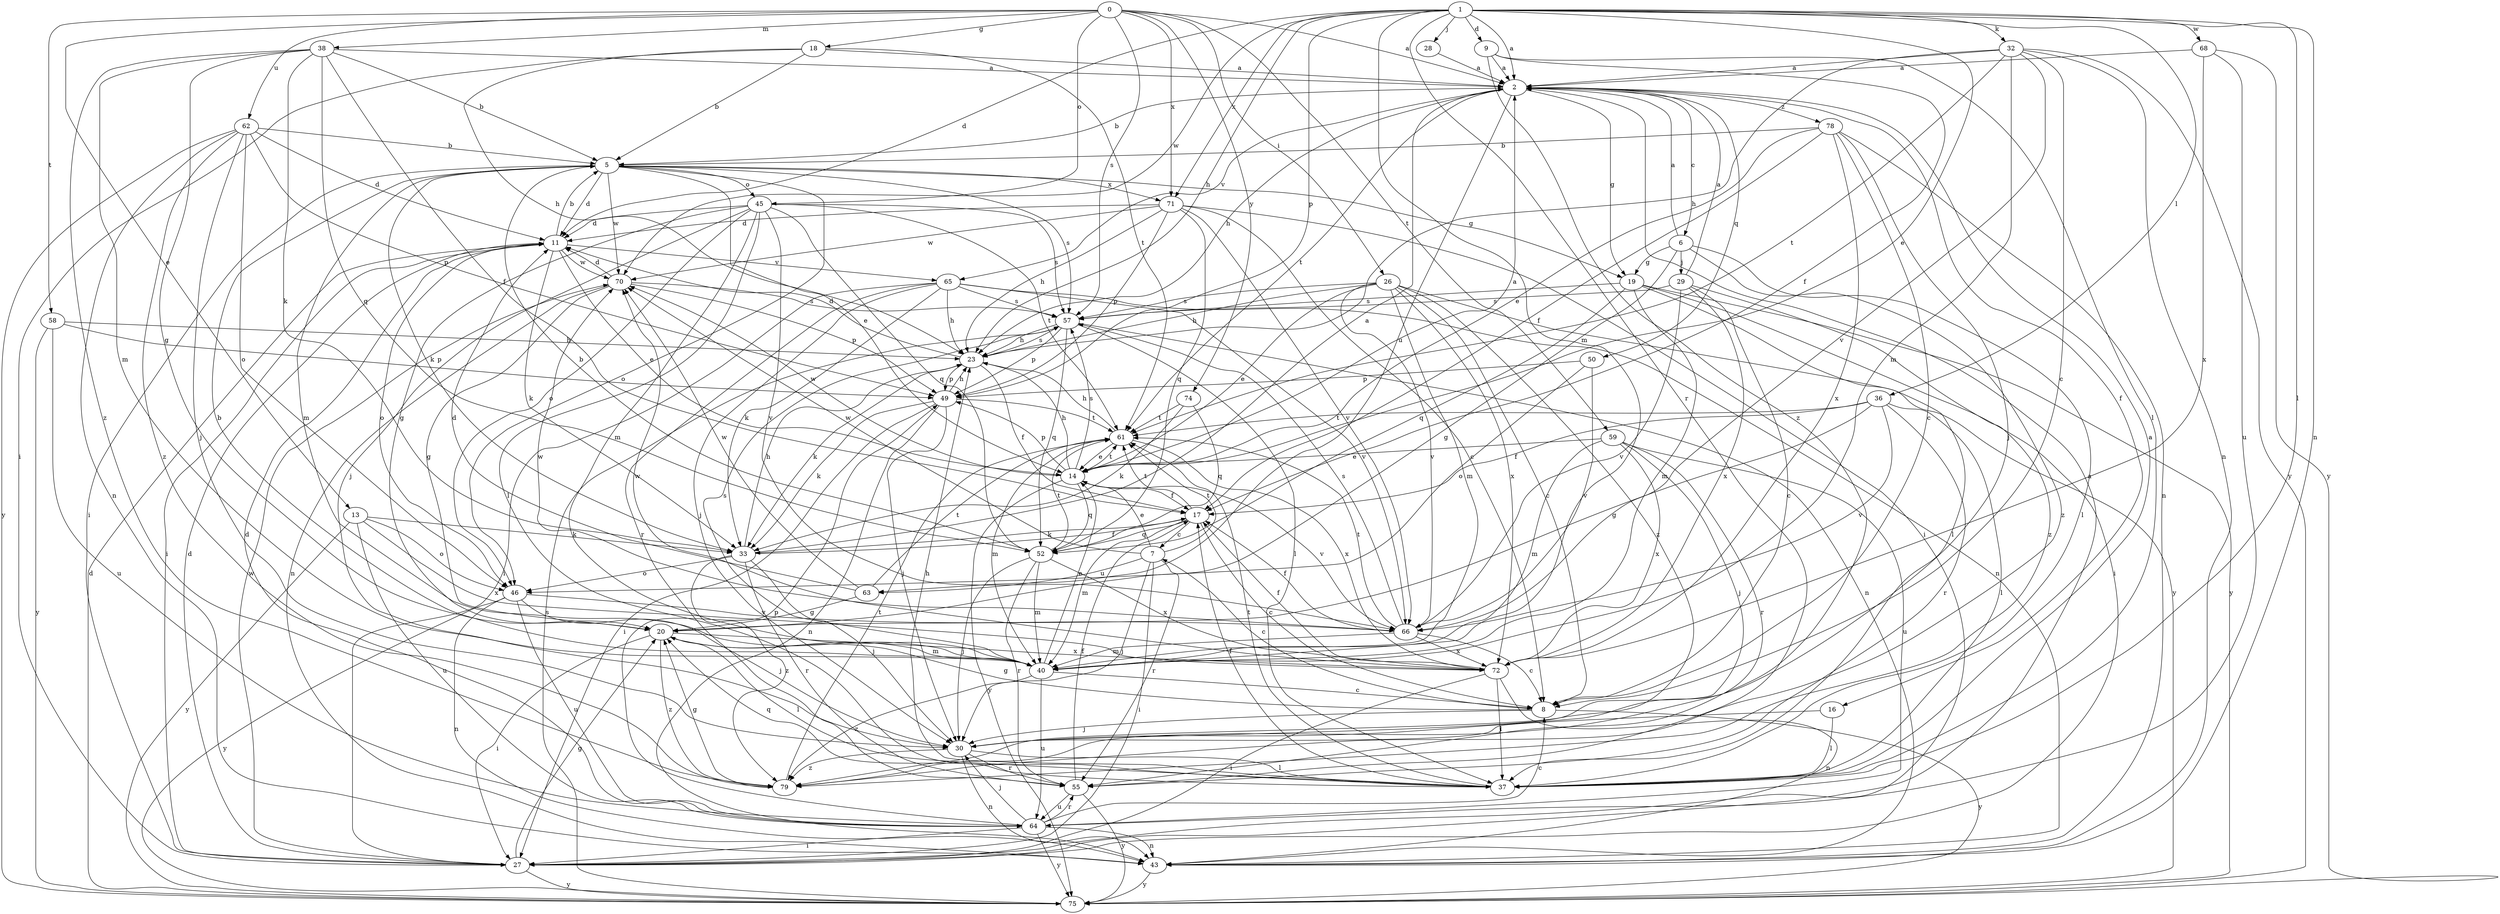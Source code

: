 strict digraph  {
0;
1;
2;
5;
6;
7;
8;
9;
11;
13;
14;
16;
17;
18;
19;
20;
23;
26;
27;
28;
29;
30;
32;
33;
36;
37;
38;
40;
43;
45;
46;
49;
50;
52;
55;
57;
58;
59;
61;
62;
63;
64;
65;
66;
68;
70;
71;
72;
74;
75;
78;
79;
0 -> 2  [label=a];
0 -> 13  [label=e];
0 -> 18  [label=g];
0 -> 26  [label=i];
0 -> 38  [label=m];
0 -> 45  [label=o];
0 -> 57  [label=s];
0 -> 58  [label=t];
0 -> 59  [label=t];
0 -> 62  [label=u];
0 -> 71  [label=x];
0 -> 74  [label=y];
1 -> 2  [label=a];
1 -> 9  [label=d];
1 -> 11  [label=d];
1 -> 14  [label=e];
1 -> 23  [label=h];
1 -> 28  [label=j];
1 -> 32  [label=k];
1 -> 36  [label=l];
1 -> 37  [label=l];
1 -> 40  [label=m];
1 -> 43  [label=n];
1 -> 49  [label=p];
1 -> 55  [label=r];
1 -> 68  [label=w];
1 -> 70  [label=w];
1 -> 71  [label=x];
2 -> 5  [label=b];
2 -> 6  [label=c];
2 -> 16  [label=f];
2 -> 19  [label=g];
2 -> 23  [label=h];
2 -> 50  [label=q];
2 -> 61  [label=t];
2 -> 63  [label=u];
2 -> 65  [label=v];
2 -> 78  [label=z];
5 -> 11  [label=d];
5 -> 14  [label=e];
5 -> 19  [label=g];
5 -> 27  [label=i];
5 -> 33  [label=k];
5 -> 40  [label=m];
5 -> 45  [label=o];
5 -> 46  [label=o];
5 -> 57  [label=s];
5 -> 70  [label=w];
5 -> 71  [label=x];
6 -> 2  [label=a];
6 -> 19  [label=g];
6 -> 20  [label=g];
6 -> 29  [label=j];
6 -> 37  [label=l];
6 -> 79  [label=z];
7 -> 14  [label=e];
7 -> 27  [label=i];
7 -> 30  [label=j];
7 -> 55  [label=r];
7 -> 61  [label=t];
7 -> 63  [label=u];
7 -> 70  [label=w];
8 -> 7  [label=c];
8 -> 20  [label=g];
8 -> 30  [label=j];
8 -> 75  [label=y];
9 -> 2  [label=a];
9 -> 17  [label=f];
9 -> 37  [label=l];
9 -> 79  [label=z];
11 -> 5  [label=b];
11 -> 14  [label=e];
11 -> 27  [label=i];
11 -> 33  [label=k];
11 -> 46  [label=o];
11 -> 65  [label=v];
11 -> 70  [label=w];
13 -> 33  [label=k];
13 -> 46  [label=o];
13 -> 64  [label=u];
13 -> 72  [label=x];
13 -> 75  [label=y];
14 -> 2  [label=a];
14 -> 17  [label=f];
14 -> 23  [label=h];
14 -> 49  [label=p];
14 -> 52  [label=q];
14 -> 57  [label=s];
14 -> 61  [label=t];
14 -> 66  [label=v];
14 -> 70  [label=w];
14 -> 75  [label=y];
16 -> 30  [label=j];
16 -> 37  [label=l];
17 -> 7  [label=c];
17 -> 8  [label=c];
17 -> 33  [label=k];
17 -> 40  [label=m];
17 -> 52  [label=q];
17 -> 61  [label=t];
18 -> 2  [label=a];
18 -> 5  [label=b];
18 -> 23  [label=h];
18 -> 27  [label=i];
18 -> 61  [label=t];
19 -> 27  [label=i];
19 -> 37  [label=l];
19 -> 40  [label=m];
19 -> 52  [label=q];
19 -> 57  [label=s];
19 -> 75  [label=y];
20 -> 27  [label=i];
20 -> 37  [label=l];
20 -> 40  [label=m];
20 -> 72  [label=x];
20 -> 79  [label=z];
23 -> 11  [label=d];
23 -> 17  [label=f];
23 -> 33  [label=k];
23 -> 49  [label=p];
23 -> 57  [label=s];
26 -> 8  [label=c];
26 -> 14  [label=e];
26 -> 23  [label=h];
26 -> 40  [label=m];
26 -> 57  [label=s];
26 -> 66  [label=v];
26 -> 72  [label=x];
26 -> 75  [label=y];
26 -> 79  [label=z];
27 -> 2  [label=a];
27 -> 11  [label=d];
27 -> 20  [label=g];
27 -> 70  [label=w];
27 -> 75  [label=y];
28 -> 2  [label=a];
29 -> 2  [label=a];
29 -> 8  [label=c];
29 -> 57  [label=s];
29 -> 66  [label=v];
29 -> 72  [label=x];
29 -> 79  [label=z];
30 -> 37  [label=l];
30 -> 43  [label=n];
30 -> 55  [label=r];
30 -> 79  [label=z];
32 -> 2  [label=a];
32 -> 8  [label=c];
32 -> 23  [label=h];
32 -> 40  [label=m];
32 -> 43  [label=n];
32 -> 61  [label=t];
32 -> 66  [label=v];
32 -> 75  [label=y];
33 -> 2  [label=a];
33 -> 17  [label=f];
33 -> 23  [label=h];
33 -> 30  [label=j];
33 -> 46  [label=o];
33 -> 55  [label=r];
33 -> 79  [label=z];
36 -> 17  [label=f];
36 -> 20  [label=g];
36 -> 37  [label=l];
36 -> 55  [label=r];
36 -> 61  [label=t];
36 -> 66  [label=v];
37 -> 2  [label=a];
37 -> 17  [label=f];
37 -> 23  [label=h];
37 -> 61  [label=t];
37 -> 20  [label=q];
38 -> 2  [label=a];
38 -> 5  [label=b];
38 -> 17  [label=f];
38 -> 20  [label=g];
38 -> 33  [label=k];
38 -> 40  [label=m];
38 -> 52  [label=q];
38 -> 79  [label=z];
40 -> 5  [label=b];
40 -> 8  [label=c];
40 -> 14  [label=e];
40 -> 57  [label=s];
40 -> 64  [label=u];
40 -> 79  [label=z];
43 -> 75  [label=y];
45 -> 11  [label=d];
45 -> 20  [label=g];
45 -> 30  [label=j];
45 -> 37  [label=l];
45 -> 40  [label=m];
45 -> 46  [label=o];
45 -> 52  [label=q];
45 -> 57  [label=s];
45 -> 61  [label=t];
45 -> 66  [label=v];
46 -> 30  [label=j];
46 -> 43  [label=n];
46 -> 64  [label=u];
46 -> 66  [label=v];
46 -> 75  [label=y];
49 -> 23  [label=h];
49 -> 27  [label=i];
49 -> 30  [label=j];
49 -> 33  [label=k];
49 -> 43  [label=n];
49 -> 61  [label=t];
50 -> 46  [label=o];
50 -> 49  [label=p];
50 -> 66  [label=v];
52 -> 5  [label=b];
52 -> 30  [label=j];
52 -> 40  [label=m];
52 -> 55  [label=r];
52 -> 61  [label=t];
52 -> 72  [label=x];
55 -> 17  [label=f];
55 -> 64  [label=u];
55 -> 75  [label=y];
57 -> 23  [label=h];
57 -> 37  [label=l];
57 -> 43  [label=n];
57 -> 49  [label=p];
57 -> 52  [label=q];
58 -> 23  [label=h];
58 -> 49  [label=p];
58 -> 64  [label=u];
58 -> 75  [label=y];
59 -> 14  [label=e];
59 -> 30  [label=j];
59 -> 40  [label=m];
59 -> 55  [label=r];
59 -> 64  [label=u];
59 -> 72  [label=x];
61 -> 14  [label=e];
61 -> 23  [label=h];
61 -> 40  [label=m];
61 -> 72  [label=x];
62 -> 5  [label=b];
62 -> 11  [label=d];
62 -> 30  [label=j];
62 -> 43  [label=n];
62 -> 46  [label=o];
62 -> 49  [label=p];
62 -> 75  [label=y];
62 -> 79  [label=z];
63 -> 11  [label=d];
63 -> 20  [label=g];
63 -> 61  [label=t];
63 -> 70  [label=w];
64 -> 8  [label=c];
64 -> 11  [label=d];
64 -> 27  [label=i];
64 -> 30  [label=j];
64 -> 43  [label=n];
64 -> 49  [label=p];
64 -> 55  [label=r];
64 -> 75  [label=y];
65 -> 23  [label=h];
65 -> 27  [label=i];
65 -> 30  [label=j];
65 -> 33  [label=k];
65 -> 43  [label=n];
65 -> 55  [label=r];
65 -> 57  [label=s];
65 -> 66  [label=v];
66 -> 8  [label=c];
66 -> 17  [label=f];
66 -> 40  [label=m];
66 -> 57  [label=s];
66 -> 61  [label=t];
66 -> 70  [label=w];
66 -> 72  [label=x];
68 -> 2  [label=a];
68 -> 64  [label=u];
68 -> 72  [label=x];
68 -> 75  [label=y];
70 -> 11  [label=d];
70 -> 20  [label=g];
70 -> 43  [label=n];
70 -> 49  [label=p];
70 -> 57  [label=s];
71 -> 8  [label=c];
71 -> 11  [label=d];
71 -> 23  [label=h];
71 -> 27  [label=i];
71 -> 49  [label=p];
71 -> 52  [label=q];
71 -> 66  [label=v];
71 -> 70  [label=w];
72 -> 17  [label=f];
72 -> 27  [label=i];
72 -> 37  [label=l];
72 -> 43  [label=n];
72 -> 70  [label=w];
74 -> 33  [label=k];
74 -> 52  [label=q];
74 -> 61  [label=t];
75 -> 11  [label=d];
75 -> 57  [label=s];
78 -> 5  [label=b];
78 -> 8  [label=c];
78 -> 14  [label=e];
78 -> 17  [label=f];
78 -> 30  [label=j];
78 -> 43  [label=n];
78 -> 72  [label=x];
79 -> 20  [label=g];
79 -> 61  [label=t];
}
